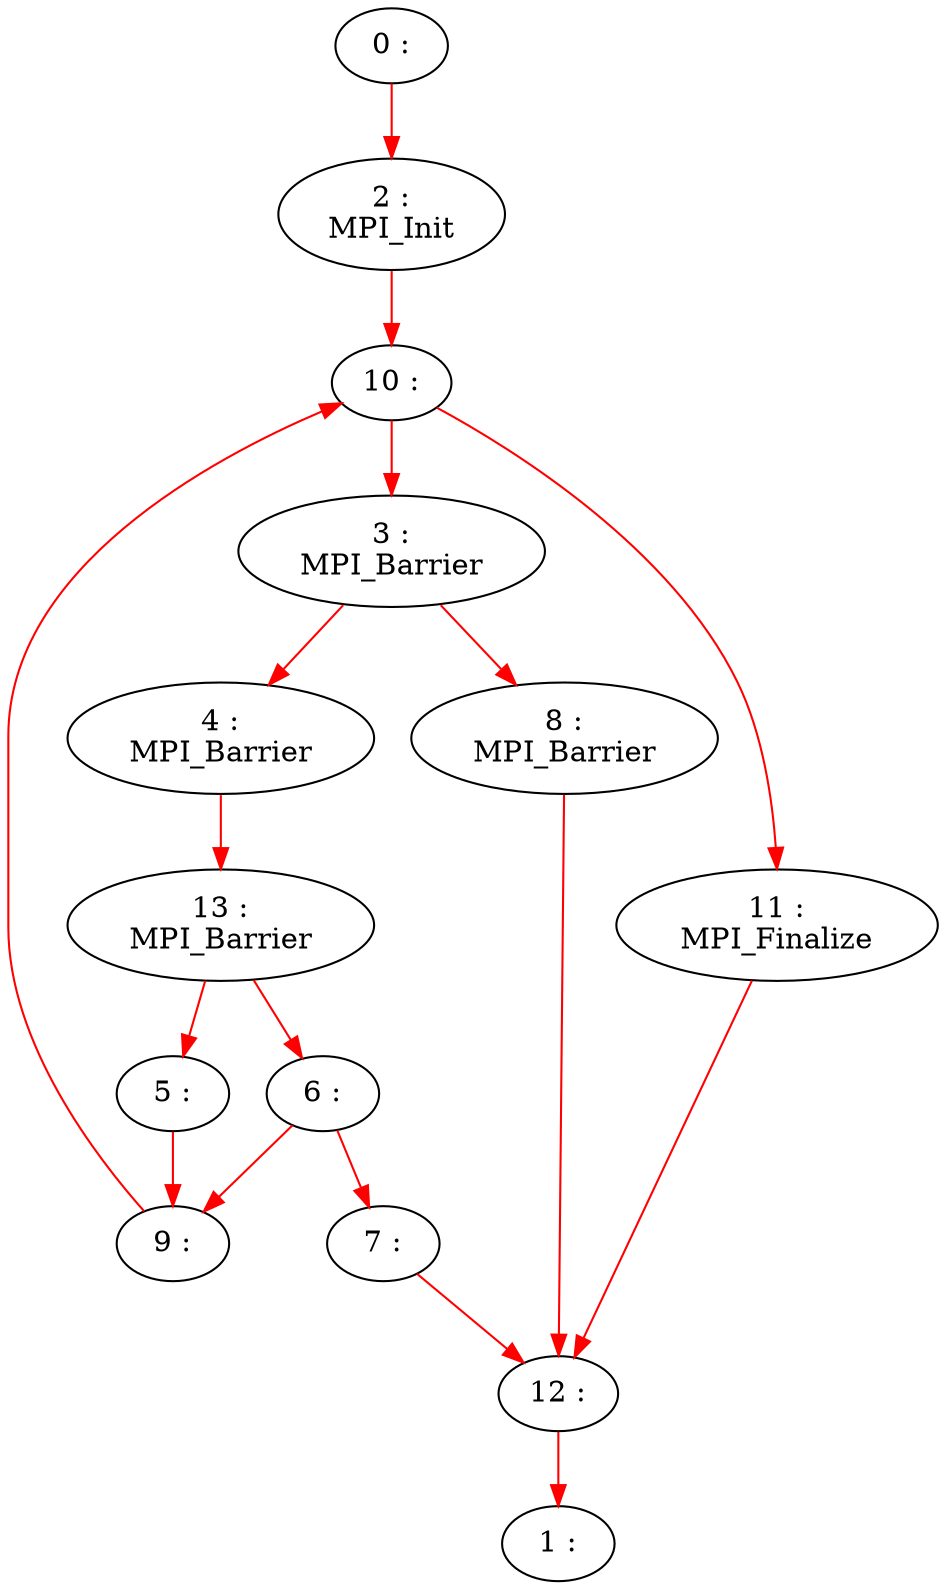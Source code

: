 Digraph G{
	N0 [label="0 :\n" shape=ellipse]
	N2 [label="2 :\nMPI_Init\n" shape=ellipse]
	N3 [label="3 :\nMPI_Barrier\n" shape=ellipse]
	N4 [label="4 :\nMPI_Barrier\n" shape=ellipse]
	N13 [label="13 :\nMPI_Barrier\n" shape=ellipse]
	N5 [label="5 :\n" shape=ellipse]
	N6 [label="6 :\n" shape=ellipse]
	N7 [label="7 :\n" shape=ellipse]
	N8 [label="8 :\nMPI_Barrier\n" shape=ellipse]
	N9 [label="9 :\n" shape=ellipse]
	N10 [label="10 :\n" shape=ellipse]
	N11 [label="11 :\nMPI_Finalize\n" shape=ellipse]
	N12 [label="12 :\n" shape=ellipse]
	N1 [label="1 :\n" shape=ellipse]
	N0 -> N2 [color=red]
	N2 -> N10 [color=red]
	N3 -> N4 [color=red]
	N3 -> N8 [color=red]
	N4 -> N13 [color=red]
	N13 -> N5 [color=red]
	N13 -> N6 [color=red]
	N5 -> N9 [color=red]
	N6 -> N7 [color=red]
	N6 -> N9 [color=red]
	N7 -> N12 [color=red]
	N8 -> N12 [color=red]
	N9 -> N10 [color=red]
	N10 -> N3 [color=red]
	N10 -> N11 [color=red]
	N11 -> N12 [color=red]
	N12 -> N1 [color=red]
}
